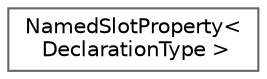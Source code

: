 digraph "Graphical Class Hierarchy"
{
 // INTERACTIVE_SVG=YES
 // LATEX_PDF_SIZE
  bgcolor="transparent";
  edge [fontname=Helvetica,fontsize=10,labelfontname=Helvetica,labelfontsize=10];
  node [fontname=Helvetica,fontsize=10,shape=box,height=0.2,width=0.4];
  rankdir="LR";
  Node0 [id="Node000000",label="NamedSlotProperty\<\l DeclarationType \>",height=0.2,width=0.4,color="grey40", fillcolor="white", style="filled",URL="$db/dec/structNamedSlotProperty.html",tooltip="We want to be able to do: SNew( ContainerWidget ) .SomeContentArea() [ // Child widgets go here ]."];
}
